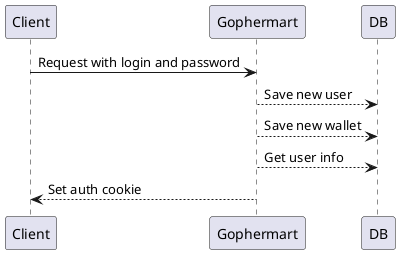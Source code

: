 @startuml
Client -> Gophermart: Request with login and password
Gophermart --> DB: Save new user
Gophermart --> DB: Save new wallet
Gophermart --> DB: Get user info
Gophermart --> Client: Set auth cookie
@enduml